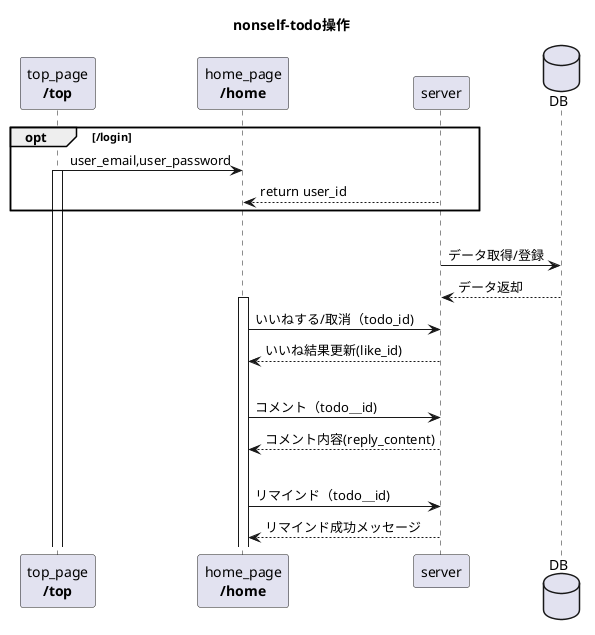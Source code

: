 @startuml
title nonself-todo操作 
opt /login
    "top_page\n**/top**" as top -> "home_page\n**/home**" as home : user_email,user_password
    activate top
    server  --> home : return user_id
end

|||
database DB
server -> DB : データ取得/登録
DB  --> server : データ返却

activate home
home -> server : いいねする/取消（todo_id)
server --> home : いいね結果更新(like_id)
|||
home -> server : コメント（todo＿id)
server --> home : コメント内容(reply_content)
|||
home -> server : リマインド（todo＿id)
server --> home : リマインド成功メッセージ
@enduml
